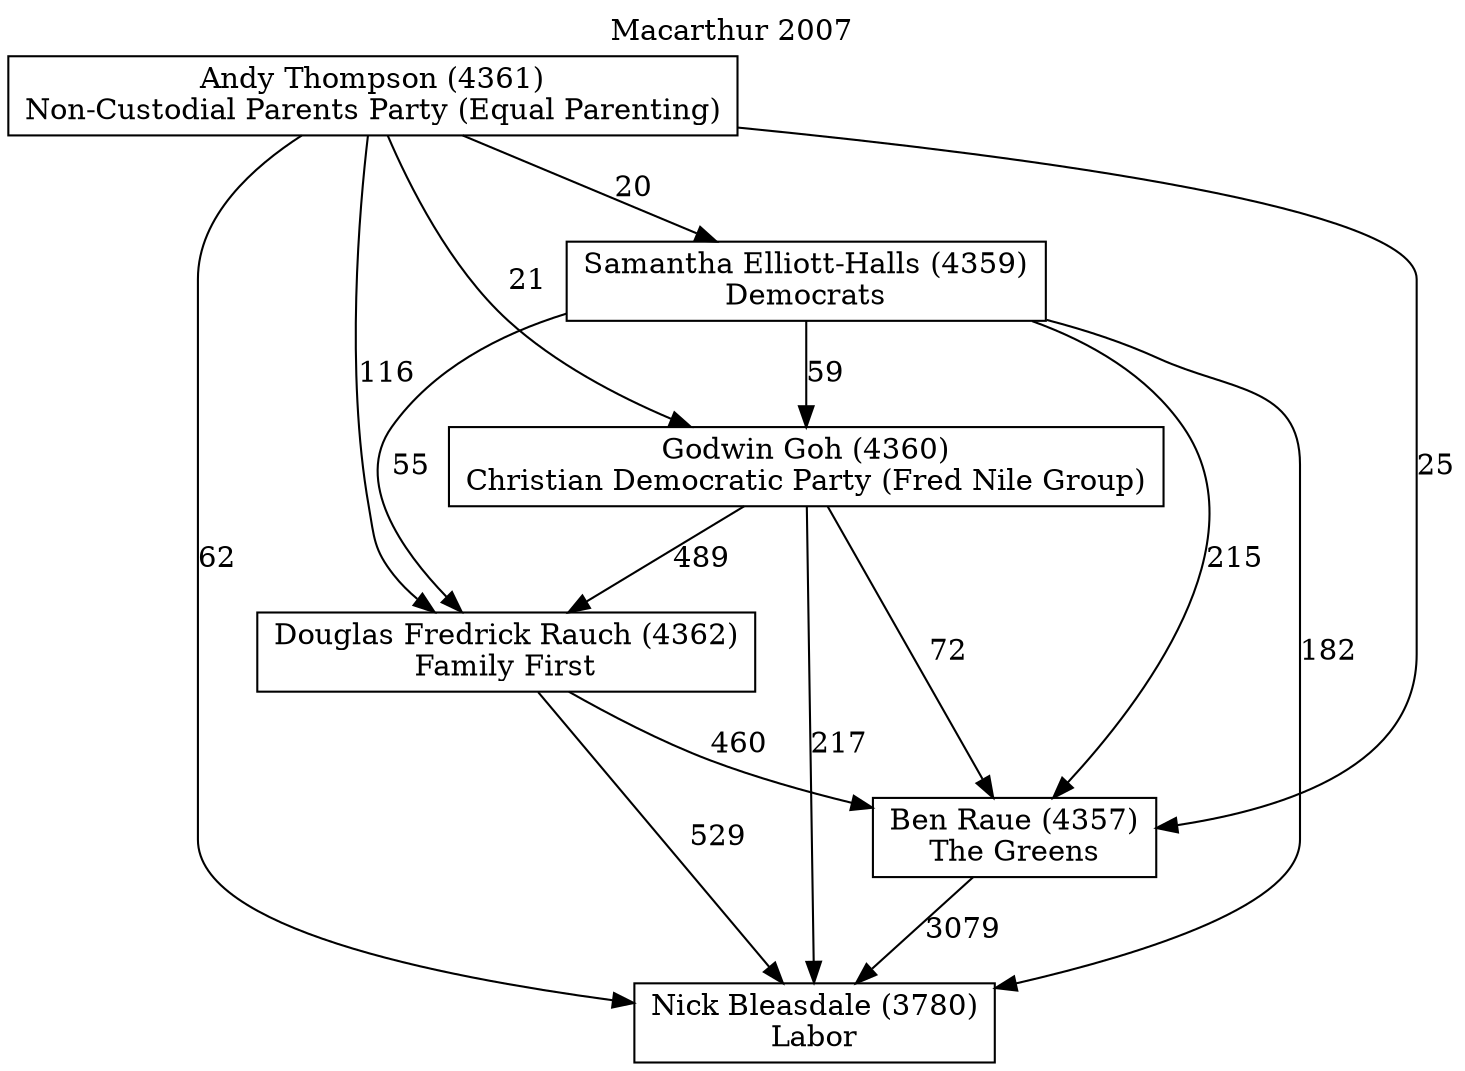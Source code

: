 // House preference flow
digraph "Nick Bleasdale (3780)_Macarthur_2007" {
	graph [label="Macarthur 2007" labelloc=t mclimit=10]
	node [shape=box]
	"Nick Bleasdale (3780)" [label="Nick Bleasdale (3780)
Labor"]
	"Ben Raue (4357)" [label="Ben Raue (4357)
The Greens"]
	"Douglas Fredrick Rauch (4362)" [label="Douglas Fredrick Rauch (4362)
Family First"]
	"Godwin Goh (4360)" [label="Godwin Goh (4360)
Christian Democratic Party (Fred Nile Group)"]
	"Samantha Elliott-Halls (4359)" [label="Samantha Elliott-Halls (4359)
Democrats"]
	"Andy Thompson (4361)" [label="Andy Thompson (4361)
Non-Custodial Parents Party (Equal Parenting)"]
	"Ben Raue (4357)" -> "Nick Bleasdale (3780)" [label=3079]
	"Douglas Fredrick Rauch (4362)" -> "Ben Raue (4357)" [label=460]
	"Godwin Goh (4360)" -> "Douglas Fredrick Rauch (4362)" [label=489]
	"Samantha Elliott-Halls (4359)" -> "Godwin Goh (4360)" [label=59]
	"Andy Thompson (4361)" -> "Samantha Elliott-Halls (4359)" [label=20]
	"Douglas Fredrick Rauch (4362)" -> "Nick Bleasdale (3780)" [label=529]
	"Godwin Goh (4360)" -> "Nick Bleasdale (3780)" [label=217]
	"Samantha Elliott-Halls (4359)" -> "Nick Bleasdale (3780)" [label=182]
	"Andy Thompson (4361)" -> "Nick Bleasdale (3780)" [label=62]
	"Andy Thompson (4361)" -> "Godwin Goh (4360)" [label=21]
	"Samantha Elliott-Halls (4359)" -> "Douglas Fredrick Rauch (4362)" [label=55]
	"Andy Thompson (4361)" -> "Douglas Fredrick Rauch (4362)" [label=116]
	"Godwin Goh (4360)" -> "Ben Raue (4357)" [label=72]
	"Samantha Elliott-Halls (4359)" -> "Ben Raue (4357)" [label=215]
	"Andy Thompson (4361)" -> "Ben Raue (4357)" [label=25]
}
